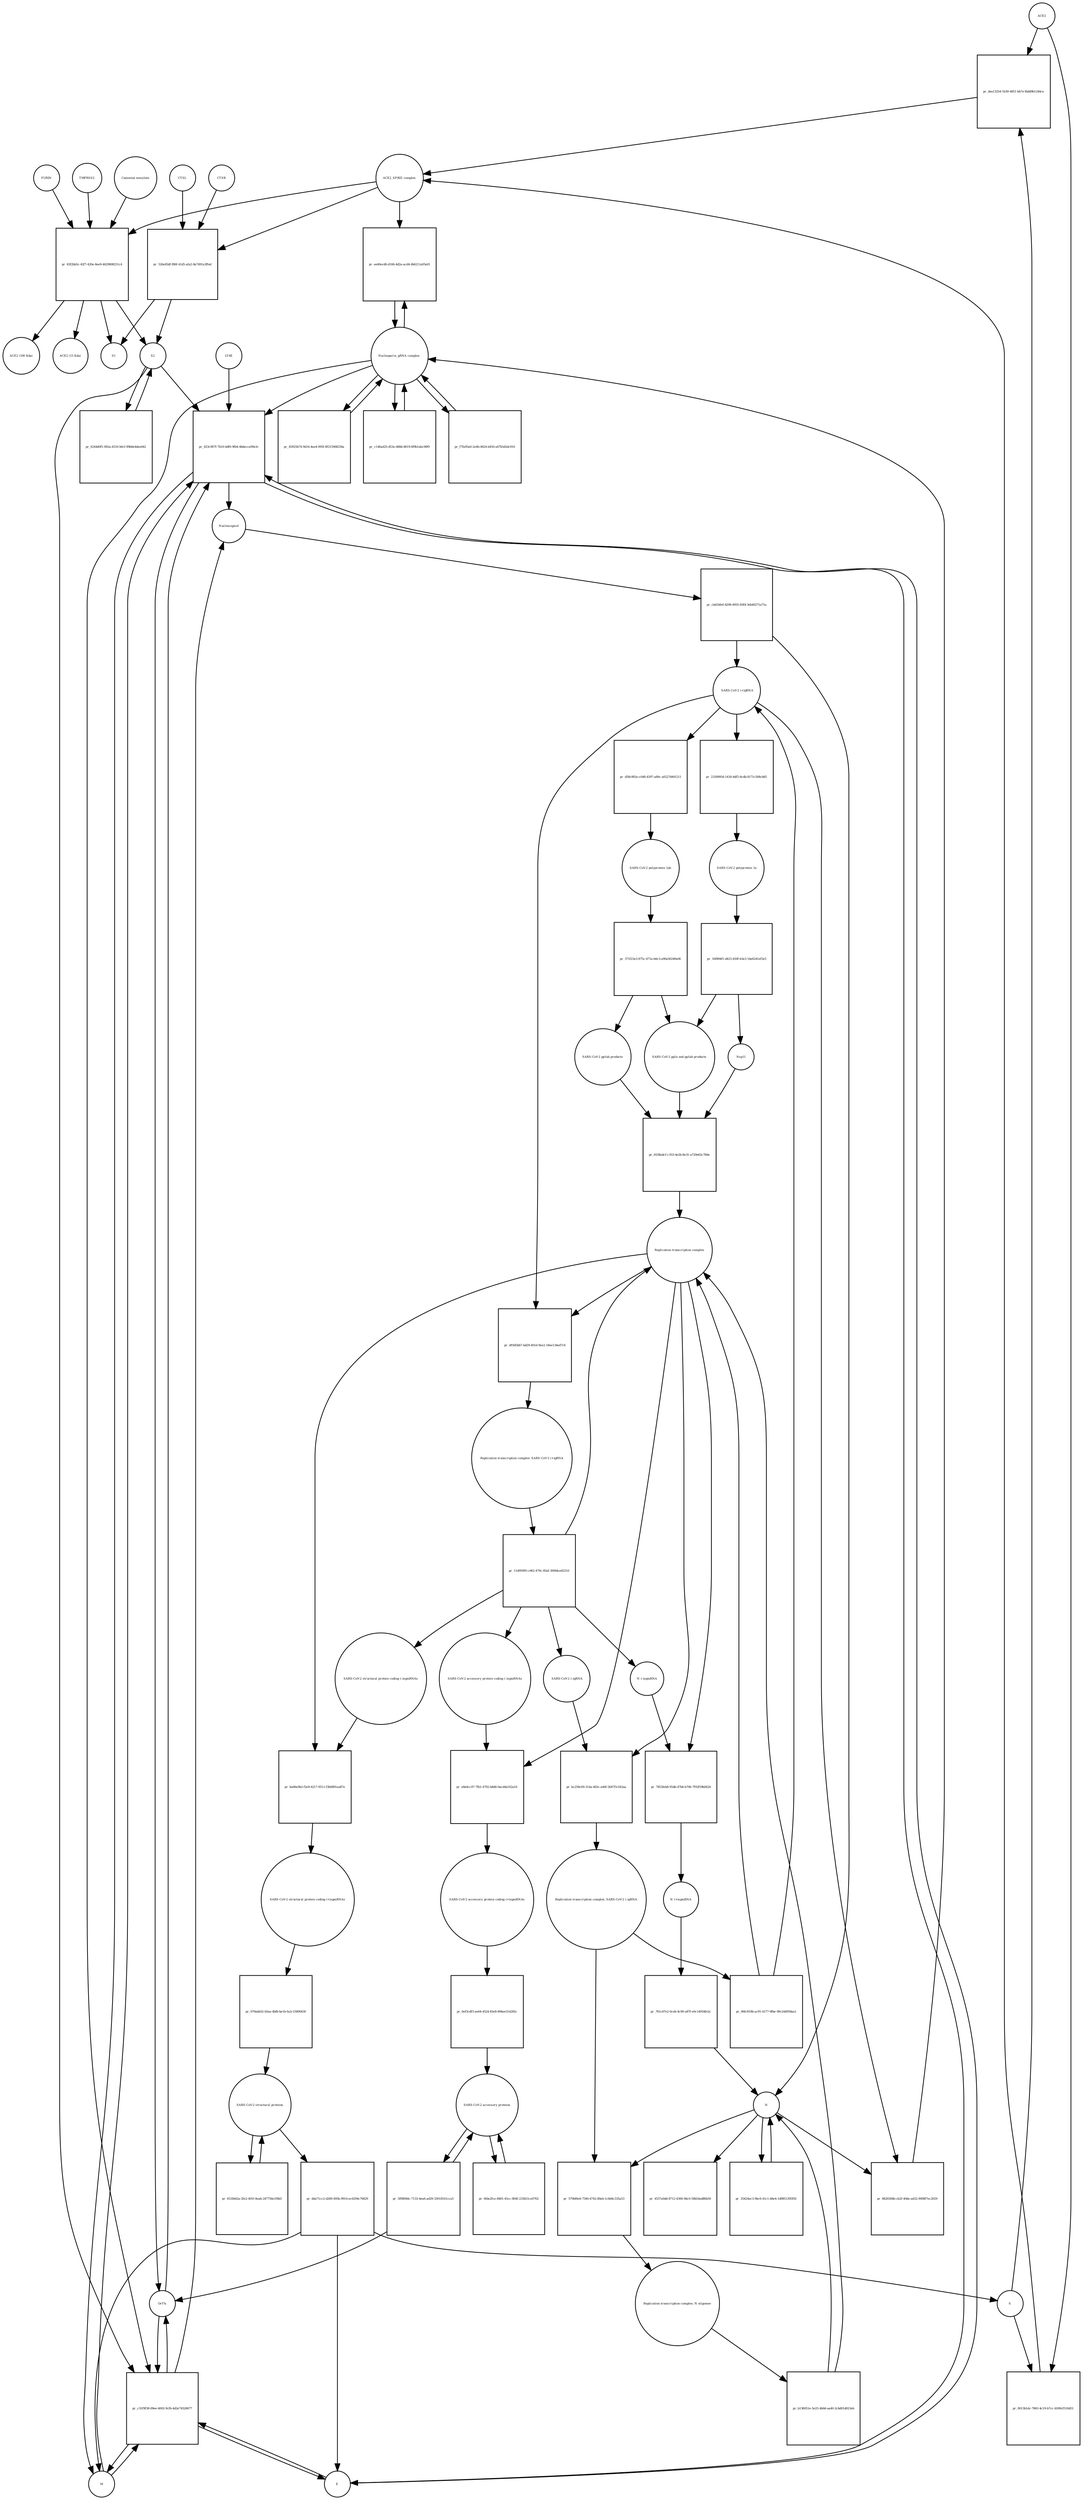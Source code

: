 strict digraph  {
ACE2 [annotation="", bipartite=0, cls=macromolecule, fontsize=4, label=ACE2, shape=circle];
"pr_dea13254-1b30-4851-bb7e-fbdd9b1244ce" [annotation="", bipartite=1, cls=process, fontsize=4, label="pr_dea13254-1b30-4851-bb7e-fbdd9b1244ce", shape=square];
"ACE2_SPIKE complex" [annotation="", bipartite=0, cls=complex, fontsize=4, label="ACE2_SPIKE complex", shape=circle];
S [annotation="", bipartite=0, cls="macromolecule multimer", fontsize=4, label=S, shape=circle];
"Nucleoporin_gRNA complex " [annotation="", bipartite=0, cls=complex, fontsize=4, label="Nucleoporin_gRNA complex ", shape=circle];
"pr_ee40ecd6-d166-4d2a-acd4-4b6211a05e01" [annotation="", bipartite=1, cls=process, fontsize=4, label="pr_ee40ecd6-d166-4d2a-acd4-4b6211a05e01", shape=square];
"pr_526e83df-f86f-41d5-afa2-8a7491a3ffed" [annotation="", bipartite=1, cls=process, fontsize=4, label="pr_526e83df-f86f-41d5-afa2-8a7491a3ffed", shape=square];
S2 [annotation="", bipartite=0, cls=macromolecule, fontsize=4, label=S2, shape=circle];
CTSB [annotation="", bipartite=0, cls=macromolecule, fontsize=4, label=CTSB, shape=circle];
CTSL [annotation="", bipartite=0, cls=macromolecule, fontsize=4, label=CTSL, shape=circle];
S1 [annotation="", bipartite=0, cls=macromolecule, fontsize=4, label=S1, shape=circle];
"pr_0013b1dc-7863-4c19-b7cc-b590cf510d51" [annotation="", bipartite=1, cls=process, fontsize=4, label="pr_0013b1dc-7863-4c19-b7cc-b590cf510d51", shape=square];
"pr_623c907f-7b10-4df0-9fb4-4bdecca99e3c" [annotation="", bipartite=1, cls=process, fontsize=4, label="pr_623c907f-7b10-4df0-9fb4-4bdecca99e3c", shape=square];
Nucleocapsid [annotation="", bipartite=0, cls=complex, fontsize=4, label=Nucleocapsid, shape=circle];
LY6E [annotation="", bipartite=0, cls=macromolecule, fontsize=4, label=LY6E, shape=circle];
Orf7a [annotation="", bipartite=0, cls=macromolecule, fontsize=4, label=Orf7a, shape=circle];
E [annotation="", bipartite=0, cls=macromolecule, fontsize=4, label=E, shape=circle];
M [annotation="", bipartite=0, cls=macromolecule, fontsize=4, label=M, shape=circle];
"pr_c31f9f38-09ee-4002-9cfb-4d2e74528677" [annotation="", bipartite=1, cls=process, fontsize=4, label="pr_c31f9f38-09ee-4002-9cfb-4d2e74528677", shape=square];
"pr_cbd1bfef-4208-4955-83f4-3eb40271a71a" [annotation="", bipartite=1, cls=process, fontsize=4, label="pr_cbd1bfef-4208-4955-83f4-3eb40271a71a", shape=square];
" SARS-CoV-2 (+)gRNA" [annotation="", bipartite=0, cls="nucleic acid feature", fontsize=4, label=" SARS-CoV-2 (+)gRNA", shape=circle];
N [annotation="", bipartite=0, cls="macromolecule multimer", fontsize=4, label=N, shape=circle];
"SARS-CoV-2 polyprotein 1ab" [annotation="", bipartite=0, cls=macromolecule, fontsize=4, label="SARS-CoV-2 polyprotein 1ab", shape=circle];
"pr_371f23e3-875c-471a-b6c3-a90a56249a06" [annotation="", bipartite=1, cls=process, fontsize=4, label="pr_371f23e3-875c-471a-b6c3-a90a56249a06", shape=square];
"SARS-CoV-2 pp1a and pp1ab products" [annotation="", bipartite=0, cls=complex, fontsize=4, label="SARS-CoV-2 pp1a and pp1ab products", shape=circle];
"SARS-CoV-2 pp1ab products" [annotation="", bipartite=0, cls=complex, fontsize=4, label="SARS-CoV-2 pp1ab products", shape=circle];
"SARS-CoV-2 polyprotein 1a" [annotation="", bipartite=0, cls=macromolecule, fontsize=4, label="SARS-CoV-2 polyprotein 1a", shape=circle];
"pr_16f894f1-d423-450f-b3e3-1be6241ef3e5" [annotation="", bipartite=1, cls=process, fontsize=4, label="pr_16f894f1-d423-450f-b3e3-1be6241ef3e5", shape=square];
Nsp11 [annotation="", bipartite=0, cls=macromolecule, fontsize=4, label=Nsp11, shape=circle];
"pr_83925b74-9d14-4ee4-995f-8f215968256a" [annotation="", bipartite=1, cls=process, fontsize=4, label="pr_83925b74-9d14-4ee4-995f-8f215968256a", shape=square];
"pr_c146ad25-d53e-488d-8619-6f9b1abc96f9" [annotation="", bipartite=1, cls=process, fontsize=4, label="pr_c146ad25-d53e-488d-8619-6f9b1abc96f9", shape=square];
"SARS-CoV-2 structural proteins" [annotation="", bipartite=0, cls=complex, fontsize=4, label="SARS-CoV-2 structural proteins", shape=circle];
"pr_dda71cc2-d289-495b-9914-ec6294c76829" [annotation="", bipartite=1, cls=process, fontsize=4, label="pr_dda71cc2-d289-495b-9914-ec6294c76829", shape=square];
"Replication transcription complex_SARS-CoV-2 (-)gRNA" [annotation="", bipartite=0, cls=complex, fontsize=4, label="Replication transcription complex_SARS-CoV-2 (-)gRNA", shape=circle];
"pr_579bf6e6-7546-4742-80eb-1cb64c335a53" [annotation="", bipartite=1, cls=process, fontsize=4, label="pr_579bf6e6-7546-4742-80eb-1cb64c335a53", shape=square];
"Replication transcription complex_N oligomer" [annotation="", bipartite=0, cls=complex, fontsize=4, label="Replication transcription complex_N oligomer", shape=circle];
"pr_4557a0dd-8712-4300-9dc0-58b54ad86b50" [annotation="", bipartite=1, cls=process, fontsize=4, label="pr_4557a0dd-8712-4300-9dc0-58b54ad86b50", shape=square];
"SARS-CoV-2 accessory proteins" [annotation="", bipartite=0, cls=complex, fontsize=4, label="SARS-CoV-2 accessory proteins", shape=circle];
"pr_6fde2fce-8481-45cc-804f-233b51ce0762" [annotation="", bipartite=1, cls=process, fontsize=4, label="pr_6fde2fce-8481-45cc-804f-233b51ce0762", shape=square];
"pr_6518d42a-2fe2-401f-8eab-247756e1f8b5" [annotation="", bipartite=1, cls=process, fontsize=4, label="pr_6518d42a-2fe2-401f-8eab-247756e1f8b5", shape=square];
"pr_b136051e-5e25-4b0d-aa40-2cbd01d023eb" [annotation="", bipartite=1, cls=process, fontsize=4, label="pr_b136051e-5e25-4b0d-aa40-2cbd01d023eb", shape=square];
"Replication transcription complex" [annotation="", bipartite=0, cls=complex, fontsize=4, label="Replication transcription complex", shape=circle];
"pr_35424ec3-9bc6-41c1-b8e4-1d9851395f92" [annotation="", bipartite=1, cls=process, fontsize=4, label="pr_35424ec3-9bc6-41c1-b8e4-1d9851395f92", shape=square];
"pr_6538a4cf-c353-4e2b-8e31-a729e62c78de" [annotation="", bipartite=1, cls=process, fontsize=4, label="pr_6538a4cf-c353-4e2b-8e31-a729e62c78de", shape=square];
"SARS-CoV-2 accessory protein coding (-)sgmRNAs" [annotation="", bipartite=0, cls=complex, fontsize=4, label="SARS-CoV-2 accessory protein coding (-)sgmRNAs", shape=circle];
"pr_e8e4cc97-7fb1-4792-b8d6-0acd4a162a16" [annotation="", bipartite=1, cls=process, fontsize=4, label="pr_e8e4cc97-7fb1-4792-b8d6-0acd4a162a16", shape=square];
"SARS-CoV-2 accessory protein coding (+)sgmRNAs" [annotation="", bipartite=0, cls=complex, fontsize=4, label="SARS-CoV-2 accessory protein coding (+)sgmRNAs", shape=circle];
"SARS-CoV-2 structural protein coding (-)sgmRNAs" [annotation="", bipartite=0, cls=complex, fontsize=4, label="SARS-CoV-2 structural protein coding (-)sgmRNAs", shape=circle];
"pr_ba06e9b3-f2e9-4217-9511-f3b6891ea87e" [annotation="", bipartite=1, cls=process, fontsize=4, label="pr_ba06e9b3-f2e9-4217-9511-f3b6891ea87e", shape=square];
"SARS-CoV-2 structural protein coding (+)sgmRNAs" [annotation="", bipartite=0, cls=complex, fontsize=4, label="SARS-CoV-2 structural protein coding (+)sgmRNAs", shape=circle];
"N (-)sgmRNA" [annotation="", bipartite=0, cls="nucleic acid feature", fontsize=4, label="N (-)sgmRNA", shape=circle];
"pr_7853feb8-95db-47b8-b706-7f92f59b0624" [annotation="", bipartite=1, cls=process, fontsize=4, label="pr_7853feb8-95db-47b8-b706-7f92f59b0624", shape=square];
"N (+)sgmRNA" [annotation="", bipartite=0, cls="nucleic acid feature", fontsize=4, label="N (+)sgmRNA", shape=circle];
"pr_761c67e2-0ceb-4c90-a87f-e0c14934fe2c" [annotation="", bipartite=1, cls=process, fontsize=4, label="pr_761c67e2-0ceb-4c90-a87f-e0c14934fe2c", shape=square];
"Replication transcription complex_SARS-CoV-2 (+)gRNA" [annotation="", bipartite=0, cls=complex, fontsize=4, label="Replication transcription complex_SARS-CoV-2 (+)gRNA", shape=circle];
"pr_11d95995-c062-479c-85af-3f49dce82210" [annotation="", bipartite=1, cls=process, fontsize=4, label="pr_11d95995-c062-479c-85af-3f49dce82210", shape=square];
" SARS-CoV-2 (-)gRNA" [annotation="", bipartite=0, cls="nucleic acid feature", fontsize=4, label=" SARS-CoV-2 (-)gRNA", shape=circle];
"pr_23189954-1430-4df5-8cdb-8171c508c8d5" [annotation="", bipartite=1, cls=process, fontsize=4, label="pr_23189954-1430-4df5-8cdb-8171c508c8d5", shape=square];
"pr_d58c892e-c048-4397-a80c-a0227d491211" [annotation="", bipartite=1, cls=process, fontsize=4, label="pr_d58c892e-c048-4397-a80c-a0227d491211", shape=square];
"pr_0ef3cdf3-ae64-4524-83e8-894ee514265c" [annotation="", bipartite=1, cls=process, fontsize=4, label="pr_0ef3cdf3-ae64-4524-83e8-894ee514265c", shape=square];
"pr_070abb52-b5aa-4bfb-be1b-fa2c15800430" [annotation="", bipartite=1, cls=process, fontsize=4, label="pr_070abb52-b5aa-4bfb-be1b-fa2c15800430", shape=square];
"pr_bc258c69-314a-463c-a46f-2647f1cf43aa" [annotation="", bipartite=1, cls=process, fontsize=4, label="pr_bc258c69-314a-463c-a46f-2647f1cf43aa", shape=square];
"pr_8826584b-cb2f-40de-ad32-9008f7ec2029" [annotation="", bipartite=1, cls=process, fontsize=4, label="pr_8826584b-cb2f-40de-ad32-9008f7ec2029", shape=square];
"pr_f7fa95a0-2e4b-4624-b450-a67b5d2dc016" [annotation="", bipartite=1, cls=process, fontsize=4, label="pr_f7fa95a0-2e4b-4624-b450-a67b5d2dc016", shape=square];
"pr_5f0809dc-7133-4ea6-ad29-33018161cca5" [annotation="", bipartite=1, cls=process, fontsize=4, label="pr_5f0809dc-7133-4ea6-ad29-33018161cca5", shape=square];
"pr_83f2bb5c-42f7-420e-8ee9-4629808251c4" [annotation="", bipartite=1, cls=process, fontsize=4, label="pr_83f2bb5c-42f7-420e-8ee9-4629808251c4", shape=square];
FURIN [annotation="", bipartite=0, cls=macromolecule, fontsize=4, label=FURIN, shape=circle];
TMPRSS2 [annotation="", bipartite=0, cls=macromolecule, fontsize=4, label=TMPRSS2, shape=circle];
"Camostat mesylate" [annotation="urn_miriam_pubchem.compound_2536", bipartite=0, cls="simple chemical", fontsize=4, label="Camostat mesylate", shape=circle];
"ACE2 (100 Kda)" [annotation="", bipartite=0, cls=macromolecule, fontsize=4, label="ACE2 (100 Kda)", shape=circle];
"ACE2 (15 Kda)" [annotation="", bipartite=0, cls=macromolecule, fontsize=4, label="ACE2 (15 Kda)", shape=circle];
"pr_6244d0f1-692a-4510-b0cf-89b8e4dee642" [annotation="", bipartite=1, cls=process, fontsize=4, label="pr_6244d0f1-692a-4510-b0cf-89b8e4dee642", shape=square];
"pr_d93d5bb7-bd29-401d-9ee2-18ee134ed7c6" [annotation="", bipartite=1, cls=process, fontsize=4, label="pr_d93d5bb7-bd29-401d-9ee2-18ee134ed7c6", shape=square];
"pr_06fc819b-ac91-4177-9fbe-99c244958aa1" [annotation="", bipartite=1, cls=process, fontsize=4, label="pr_06fc819b-ac91-4177-9fbe-99c244958aa1", shape=square];
ACE2 -> "pr_dea13254-1b30-4851-bb7e-fbdd9b1244ce"  [annotation="", interaction_type=consumption];
ACE2 -> "pr_0013b1dc-7863-4c19-b7cc-b590cf510d51"  [annotation="", interaction_type=consumption];
"pr_dea13254-1b30-4851-bb7e-fbdd9b1244ce" -> "ACE2_SPIKE complex"  [annotation="", interaction_type=production];
"ACE2_SPIKE complex" -> "pr_ee40ecd6-d166-4d2a-acd4-4b6211a05e01"  [annotation="urn_miriam_pubmed_32142651|urn_miriam_pubmed_32094589", interaction_type=stimulation];
"ACE2_SPIKE complex" -> "pr_526e83df-f86f-41d5-afa2-8a7491a3ffed"  [annotation="", interaction_type=consumption];
"ACE2_SPIKE complex" -> "pr_83f2bb5c-42f7-420e-8ee9-4629808251c4"  [annotation="", interaction_type=consumption];
S -> "pr_dea13254-1b30-4851-bb7e-fbdd9b1244ce"  [annotation="", interaction_type=consumption];
S -> "pr_0013b1dc-7863-4c19-b7cc-b590cf510d51"  [annotation="", interaction_type=consumption];
"Nucleoporin_gRNA complex " -> "pr_ee40ecd6-d166-4d2a-acd4-4b6211a05e01"  [annotation="", interaction_type=consumption];
"Nucleoporin_gRNA complex " -> "pr_623c907f-7b10-4df0-9fb4-4bdecca99e3c"  [annotation="", interaction_type=consumption];
"Nucleoporin_gRNA complex " -> "pr_c31f9f38-09ee-4002-9cfb-4d2e74528677"  [annotation="", interaction_type=consumption];
"Nucleoporin_gRNA complex " -> "pr_83925b74-9d14-4ee4-995f-8f215968256a"  [annotation="", interaction_type=consumption];
"Nucleoporin_gRNA complex " -> "pr_c146ad25-d53e-488d-8619-6f9b1abc96f9"  [annotation="", interaction_type=consumption];
"Nucleoporin_gRNA complex " -> "pr_f7fa95a0-2e4b-4624-b450-a67b5d2dc016"  [annotation="", interaction_type=consumption];
"pr_ee40ecd6-d166-4d2a-acd4-4b6211a05e01" -> "Nucleoporin_gRNA complex "  [annotation="", interaction_type=production];
"pr_526e83df-f86f-41d5-afa2-8a7491a3ffed" -> S2  [annotation="", interaction_type=production];
"pr_526e83df-f86f-41d5-afa2-8a7491a3ffed" -> S1  [annotation="", interaction_type=production];
S2 -> "pr_623c907f-7b10-4df0-9fb4-4bdecca99e3c"  [annotation="urn_miriam_doi_10.1101%2F2020.03.05.979260|urn_miriam_doi_10.1101%2F2020.04.02.021469", interaction_type=stimulation];
S2 -> "pr_c31f9f38-09ee-4002-9cfb-4d2e74528677"  [annotation="", interaction_type=stimulation];
S2 -> "pr_6244d0f1-692a-4510-b0cf-89b8e4dee642"  [annotation="", interaction_type=consumption];
CTSB -> "pr_526e83df-f86f-41d5-afa2-8a7491a3ffed"  [annotation=urn_miriam_pubmed_32142651, interaction_type=catalysis];
CTSL -> "pr_526e83df-f86f-41d5-afa2-8a7491a3ffed"  [annotation=urn_miriam_pubmed_32142651, interaction_type=catalysis];
"pr_0013b1dc-7863-4c19-b7cc-b590cf510d51" -> "ACE2_SPIKE complex"  [annotation="", interaction_type=production];
"pr_623c907f-7b10-4df0-9fb4-4bdecca99e3c" -> Nucleocapsid  [annotation="", interaction_type=production];
"pr_623c907f-7b10-4df0-9fb4-4bdecca99e3c" -> Orf7a  [annotation="", interaction_type=production];
"pr_623c907f-7b10-4df0-9fb4-4bdecca99e3c" -> E  [annotation="", interaction_type=production];
"pr_623c907f-7b10-4df0-9fb4-4bdecca99e3c" -> M  [annotation="", interaction_type=production];
Nucleocapsid -> "pr_cbd1bfef-4208-4955-83f4-3eb40271a71a"  [annotation="", interaction_type=consumption];
LY6E -> "pr_623c907f-7b10-4df0-9fb4-4bdecca99e3c"  [annotation="urn_miriam_doi_10.1101%2F2020.03.05.979260|urn_miriam_doi_10.1101%2F2020.04.02.021469", interaction_type=inhibition];
Orf7a -> "pr_623c907f-7b10-4df0-9fb4-4bdecca99e3c"  [annotation="", interaction_type=consumption];
Orf7a -> "pr_c31f9f38-09ee-4002-9cfb-4d2e74528677"  [annotation="", interaction_type=consumption];
E -> "pr_623c907f-7b10-4df0-9fb4-4bdecca99e3c"  [annotation="", interaction_type=consumption];
E -> "pr_c31f9f38-09ee-4002-9cfb-4d2e74528677"  [annotation="", interaction_type=consumption];
M -> "pr_623c907f-7b10-4df0-9fb4-4bdecca99e3c"  [annotation="", interaction_type=consumption];
M -> "pr_c31f9f38-09ee-4002-9cfb-4d2e74528677"  [annotation="", interaction_type=consumption];
"pr_c31f9f38-09ee-4002-9cfb-4d2e74528677" -> Nucleocapsid  [annotation="", interaction_type=production];
"pr_c31f9f38-09ee-4002-9cfb-4d2e74528677" -> E  [annotation="", interaction_type=production];
"pr_c31f9f38-09ee-4002-9cfb-4d2e74528677" -> M  [annotation="", interaction_type=production];
"pr_c31f9f38-09ee-4002-9cfb-4d2e74528677" -> Orf7a  [annotation="", interaction_type=production];
"pr_cbd1bfef-4208-4955-83f4-3eb40271a71a" -> " SARS-CoV-2 (+)gRNA"  [annotation="", interaction_type=production];
"pr_cbd1bfef-4208-4955-83f4-3eb40271a71a" -> N  [annotation="", interaction_type=production];
" SARS-CoV-2 (+)gRNA" -> "pr_23189954-1430-4df5-8cdb-8171c508c8d5"  [annotation="", interaction_type=consumption];
" SARS-CoV-2 (+)gRNA" -> "pr_d58c892e-c048-4397-a80c-a0227d491211"  [annotation="", interaction_type=consumption];
" SARS-CoV-2 (+)gRNA" -> "pr_8826584b-cb2f-40de-ad32-9008f7ec2029"  [annotation="", interaction_type=consumption];
" SARS-CoV-2 (+)gRNA" -> "pr_d93d5bb7-bd29-401d-9ee2-18ee134ed7c6"  [annotation="", interaction_type=consumption];
N -> "pr_579bf6e6-7546-4742-80eb-1cb64c335a53"  [annotation="", interaction_type=consumption];
N -> "pr_4557a0dd-8712-4300-9dc0-58b54ad86b50"  [annotation="", interaction_type=consumption];
N -> "pr_35424ec3-9bc6-41c1-b8e4-1d9851395f92"  [annotation="", interaction_type=consumption];
N -> "pr_8826584b-cb2f-40de-ad32-9008f7ec2029"  [annotation="", interaction_type=consumption];
"SARS-CoV-2 polyprotein 1ab" -> "pr_371f23e3-875c-471a-b6c3-a90a56249a06"  [annotation=urn_miriam_pubmed_31226023, interaction_type=catalysis];
"pr_371f23e3-875c-471a-b6c3-a90a56249a06" -> "SARS-CoV-2 pp1a and pp1ab products"  [annotation="", interaction_type=production];
"pr_371f23e3-875c-471a-b6c3-a90a56249a06" -> "SARS-CoV-2 pp1ab products"  [annotation="", interaction_type=production];
"SARS-CoV-2 pp1a and pp1ab products" -> "pr_6538a4cf-c353-4e2b-8e31-a729e62c78de"  [annotation="", interaction_type=consumption];
"SARS-CoV-2 pp1ab products" -> "pr_6538a4cf-c353-4e2b-8e31-a729e62c78de"  [annotation="", interaction_type=consumption];
"SARS-CoV-2 polyprotein 1a" -> "pr_16f894f1-d423-450f-b3e3-1be6241ef3e5"  [annotation=urn_miriam_pubmed_31226023, interaction_type=catalysis];
"pr_16f894f1-d423-450f-b3e3-1be6241ef3e5" -> "SARS-CoV-2 pp1a and pp1ab products"  [annotation="", interaction_type=production];
"pr_16f894f1-d423-450f-b3e3-1be6241ef3e5" -> Nsp11  [annotation="", interaction_type=production];
Nsp11 -> "pr_6538a4cf-c353-4e2b-8e31-a729e62c78de"  [annotation="", interaction_type=consumption];
"pr_83925b74-9d14-4ee4-995f-8f215968256a" -> "Nucleoporin_gRNA complex "  [annotation="", interaction_type=production];
"pr_c146ad25-d53e-488d-8619-6f9b1abc96f9" -> "Nucleoporin_gRNA complex "  [annotation="", interaction_type=production];
"SARS-CoV-2 structural proteins" -> "pr_dda71cc2-d289-495b-9914-ec6294c76829"  [annotation="", interaction_type=consumption];
"SARS-CoV-2 structural proteins" -> "pr_6518d42a-2fe2-401f-8eab-247756e1f8b5"  [annotation="", interaction_type=consumption];
"pr_dda71cc2-d289-495b-9914-ec6294c76829" -> M  [annotation="", interaction_type=production];
"pr_dda71cc2-d289-495b-9914-ec6294c76829" -> E  [annotation="", interaction_type=production];
"pr_dda71cc2-d289-495b-9914-ec6294c76829" -> S  [annotation="", interaction_type=production];
"Replication transcription complex_SARS-CoV-2 (-)gRNA" -> "pr_579bf6e6-7546-4742-80eb-1cb64c335a53"  [annotation="", interaction_type=consumption];
"Replication transcription complex_SARS-CoV-2 (-)gRNA" -> "pr_06fc819b-ac91-4177-9fbe-99c244958aa1"  [annotation="", interaction_type=consumption];
"pr_579bf6e6-7546-4742-80eb-1cb64c335a53" -> "Replication transcription complex_N oligomer"  [annotation="", interaction_type=production];
"Replication transcription complex_N oligomer" -> "pr_b136051e-5e25-4b0d-aa40-2cbd01d023eb"  [annotation="", interaction_type=consumption];
"SARS-CoV-2 accessory proteins" -> "pr_6fde2fce-8481-45cc-804f-233b51ce0762"  [annotation="", interaction_type=consumption];
"SARS-CoV-2 accessory proteins" -> "pr_5f0809dc-7133-4ea6-ad29-33018161cca5"  [annotation="", interaction_type=consumption];
"pr_6fde2fce-8481-45cc-804f-233b51ce0762" -> "SARS-CoV-2 accessory proteins"  [annotation="", interaction_type=production];
"pr_6518d42a-2fe2-401f-8eab-247756e1f8b5" -> "SARS-CoV-2 structural proteins"  [annotation="", interaction_type=production];
"pr_b136051e-5e25-4b0d-aa40-2cbd01d023eb" -> "Replication transcription complex"  [annotation="", interaction_type=production];
"pr_b136051e-5e25-4b0d-aa40-2cbd01d023eb" -> N  [annotation="", interaction_type=production];
"Replication transcription complex" -> "pr_e8e4cc97-7fb1-4792-b8d6-0acd4a162a16"  [annotation="", interaction_type="necessary stimulation"];
"Replication transcription complex" -> "pr_ba06e9b3-f2e9-4217-9511-f3b6891ea87e"  [annotation="", interaction_type="necessary stimulation"];
"Replication transcription complex" -> "pr_7853feb8-95db-47b8-b706-7f92f59b0624"  [annotation="", interaction_type="necessary stimulation"];
"Replication transcription complex" -> "pr_bc258c69-314a-463c-a46f-2647f1cf43aa"  [annotation="", interaction_type=consumption];
"Replication transcription complex" -> "pr_d93d5bb7-bd29-401d-9ee2-18ee134ed7c6"  [annotation="", interaction_type=consumption];
"pr_35424ec3-9bc6-41c1-b8e4-1d9851395f92" -> N  [annotation="", interaction_type=production];
"pr_6538a4cf-c353-4e2b-8e31-a729e62c78de" -> "Replication transcription complex"  [annotation="", interaction_type=production];
"SARS-CoV-2 accessory protein coding (-)sgmRNAs" -> "pr_e8e4cc97-7fb1-4792-b8d6-0acd4a162a16"  [annotation="", interaction_type=consumption];
"pr_e8e4cc97-7fb1-4792-b8d6-0acd4a162a16" -> "SARS-CoV-2 accessory protein coding (+)sgmRNAs"  [annotation="", interaction_type=production];
"SARS-CoV-2 accessory protein coding (+)sgmRNAs" -> "pr_0ef3cdf3-ae64-4524-83e8-894ee514265c"  [annotation="", interaction_type=consumption];
"SARS-CoV-2 structural protein coding (-)sgmRNAs" -> "pr_ba06e9b3-f2e9-4217-9511-f3b6891ea87e"  [annotation="", interaction_type=consumption];
"pr_ba06e9b3-f2e9-4217-9511-f3b6891ea87e" -> "SARS-CoV-2 structural protein coding (+)sgmRNAs"  [annotation="", interaction_type=production];
"SARS-CoV-2 structural protein coding (+)sgmRNAs" -> "pr_070abb52-b5aa-4bfb-be1b-fa2c15800430"  [annotation="", interaction_type=consumption];
"N (-)sgmRNA" -> "pr_7853feb8-95db-47b8-b706-7f92f59b0624"  [annotation="", interaction_type=consumption];
"pr_7853feb8-95db-47b8-b706-7f92f59b0624" -> "N (+)sgmRNA"  [annotation="", interaction_type=production];
"N (+)sgmRNA" -> "pr_761c67e2-0ceb-4c90-a87f-e0c14934fe2c"  [annotation="", interaction_type=consumption];
"pr_761c67e2-0ceb-4c90-a87f-e0c14934fe2c" -> N  [annotation="", interaction_type=production];
"Replication transcription complex_SARS-CoV-2 (+)gRNA" -> "pr_11d95995-c062-479c-85af-3f49dce82210"  [annotation="", interaction_type=consumption];
"pr_11d95995-c062-479c-85af-3f49dce82210" -> " SARS-CoV-2 (-)gRNA"  [annotation="", interaction_type=production];
"pr_11d95995-c062-479c-85af-3f49dce82210" -> "SARS-CoV-2 accessory protein coding (-)sgmRNAs"  [annotation="", interaction_type=production];
"pr_11d95995-c062-479c-85af-3f49dce82210" -> "SARS-CoV-2 structural protein coding (-)sgmRNAs"  [annotation="", interaction_type=production];
"pr_11d95995-c062-479c-85af-3f49dce82210" -> "N (-)sgmRNA"  [annotation="", interaction_type=production];
"pr_11d95995-c062-479c-85af-3f49dce82210" -> "Replication transcription complex"  [annotation="", interaction_type=production];
" SARS-CoV-2 (-)gRNA" -> "pr_bc258c69-314a-463c-a46f-2647f1cf43aa"  [annotation="", interaction_type=consumption];
"pr_23189954-1430-4df5-8cdb-8171c508c8d5" -> "SARS-CoV-2 polyprotein 1a"  [annotation="", interaction_type=production];
"pr_d58c892e-c048-4397-a80c-a0227d491211" -> "SARS-CoV-2 polyprotein 1ab"  [annotation="", interaction_type=production];
"pr_0ef3cdf3-ae64-4524-83e8-894ee514265c" -> "SARS-CoV-2 accessory proteins"  [annotation="", interaction_type=production];
"pr_070abb52-b5aa-4bfb-be1b-fa2c15800430" -> "SARS-CoV-2 structural proteins"  [annotation="", interaction_type=production];
"pr_bc258c69-314a-463c-a46f-2647f1cf43aa" -> "Replication transcription complex_SARS-CoV-2 (-)gRNA"  [annotation="", interaction_type=production];
"pr_8826584b-cb2f-40de-ad32-9008f7ec2029" -> "Nucleoporin_gRNA complex "  [annotation="", interaction_type=production];
"pr_f7fa95a0-2e4b-4624-b450-a67b5d2dc016" -> "Nucleoporin_gRNA complex "  [annotation="", interaction_type=production];
"pr_5f0809dc-7133-4ea6-ad29-33018161cca5" -> "SARS-CoV-2 accessory proteins"  [annotation="", interaction_type=production];
"pr_5f0809dc-7133-4ea6-ad29-33018161cca5" -> Orf7a  [annotation="", interaction_type=production];
"pr_83f2bb5c-42f7-420e-8ee9-4629808251c4" -> S2  [annotation="", interaction_type=production];
"pr_83f2bb5c-42f7-420e-8ee9-4629808251c4" -> "ACE2 (100 Kda)"  [annotation="", interaction_type=production];
"pr_83f2bb5c-42f7-420e-8ee9-4629808251c4" -> S1  [annotation="", interaction_type=production];
"pr_83f2bb5c-42f7-420e-8ee9-4629808251c4" -> "ACE2 (15 Kda)"  [annotation="", interaction_type=production];
FURIN -> "pr_83f2bb5c-42f7-420e-8ee9-4629808251c4"  [annotation="", interaction_type=catalysis];
TMPRSS2 -> "pr_83f2bb5c-42f7-420e-8ee9-4629808251c4"  [annotation="", interaction_type=catalysis];
"Camostat mesylate" -> "pr_83f2bb5c-42f7-420e-8ee9-4629808251c4"  [annotation="", interaction_type=inhibition];
"pr_6244d0f1-692a-4510-b0cf-89b8e4dee642" -> S2  [annotation="", interaction_type=production];
"pr_d93d5bb7-bd29-401d-9ee2-18ee134ed7c6" -> "Replication transcription complex_SARS-CoV-2 (+)gRNA"  [annotation="", interaction_type=production];
"pr_06fc819b-ac91-4177-9fbe-99c244958aa1" -> " SARS-CoV-2 (+)gRNA"  [annotation="", interaction_type=production];
"pr_06fc819b-ac91-4177-9fbe-99c244958aa1" -> "Replication transcription complex"  [annotation="", interaction_type=production];
}
